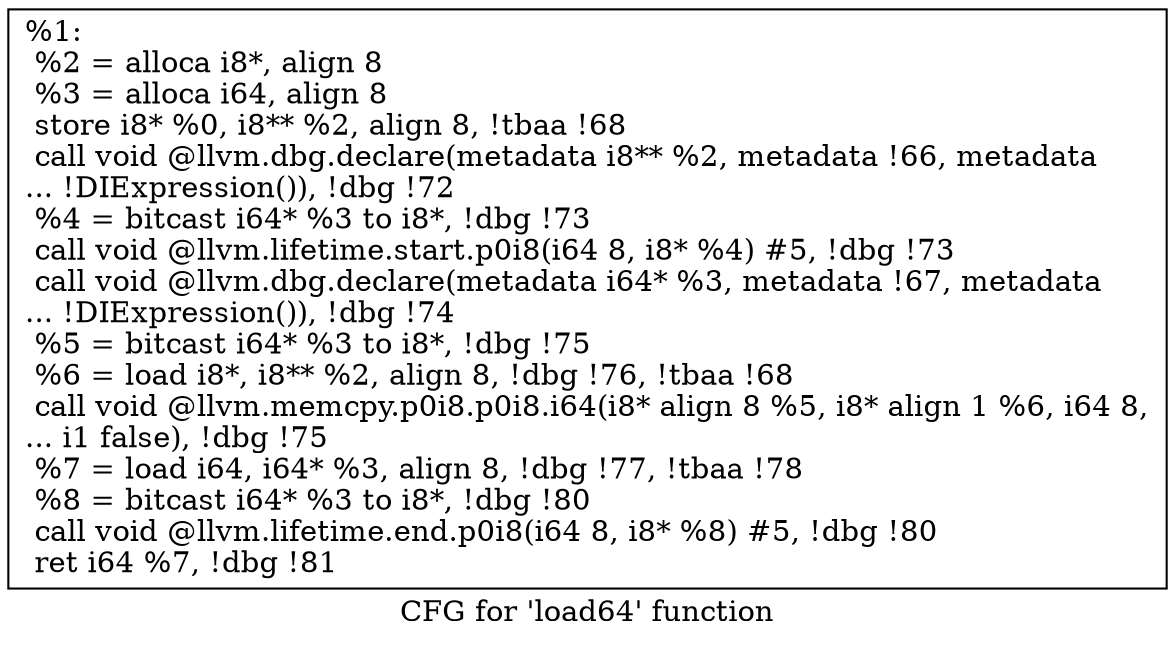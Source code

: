 digraph "CFG for 'load64' function" {
	label="CFG for 'load64' function";

	Node0x1c12120 [shape=record,label="{%1:\l  %2 = alloca i8*, align 8\l  %3 = alloca i64, align 8\l  store i8* %0, i8** %2, align 8, !tbaa !68\l  call void @llvm.dbg.declare(metadata i8** %2, metadata !66, metadata\l... !DIExpression()), !dbg !72\l  %4 = bitcast i64* %3 to i8*, !dbg !73\l  call void @llvm.lifetime.start.p0i8(i64 8, i8* %4) #5, !dbg !73\l  call void @llvm.dbg.declare(metadata i64* %3, metadata !67, metadata\l... !DIExpression()), !dbg !74\l  %5 = bitcast i64* %3 to i8*, !dbg !75\l  %6 = load i8*, i8** %2, align 8, !dbg !76, !tbaa !68\l  call void @llvm.memcpy.p0i8.p0i8.i64(i8* align 8 %5, i8* align 1 %6, i64 8,\l... i1 false), !dbg !75\l  %7 = load i64, i64* %3, align 8, !dbg !77, !tbaa !78\l  %8 = bitcast i64* %3 to i8*, !dbg !80\l  call void @llvm.lifetime.end.p0i8(i64 8, i8* %8) #5, !dbg !80\l  ret i64 %7, !dbg !81\l}"];
}
